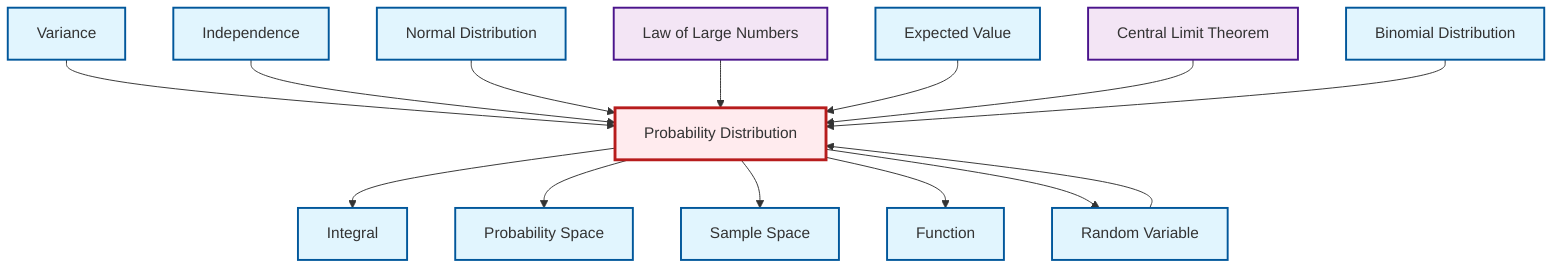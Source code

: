 graph TD
    classDef definition fill:#e1f5fe,stroke:#01579b,stroke-width:2px
    classDef theorem fill:#f3e5f5,stroke:#4a148c,stroke-width:2px
    classDef axiom fill:#fff3e0,stroke:#e65100,stroke-width:2px
    classDef example fill:#e8f5e9,stroke:#1b5e20,stroke-width:2px
    classDef current fill:#ffebee,stroke:#b71c1c,stroke-width:3px
    def-expectation["Expected Value"]:::definition
    def-sample-space["Sample Space"]:::definition
    def-binomial-distribution["Binomial Distribution"]:::definition
    def-integral["Integral"]:::definition
    def-probability-distribution["Probability Distribution"]:::definition
    def-variance["Variance"]:::definition
    thm-central-limit["Central Limit Theorem"]:::theorem
    def-independence["Independence"]:::definition
    thm-law-of-large-numbers["Law of Large Numbers"]:::theorem
    def-normal-distribution["Normal Distribution"]:::definition
    def-random-variable["Random Variable"]:::definition
    def-function["Function"]:::definition
    def-probability-space["Probability Space"]:::definition
    def-variance --> def-probability-distribution
    def-random-variable --> def-probability-distribution
    def-independence --> def-probability-distribution
    def-normal-distribution --> def-probability-distribution
    def-probability-distribution --> def-integral
    def-probability-distribution --> def-probability-space
    thm-law-of-large-numbers --> def-probability-distribution
    def-expectation --> def-probability-distribution
    def-probability-distribution --> def-sample-space
    def-probability-distribution --> def-function
    thm-central-limit --> def-probability-distribution
    def-binomial-distribution --> def-probability-distribution
    def-probability-distribution --> def-random-variable
    class def-probability-distribution current